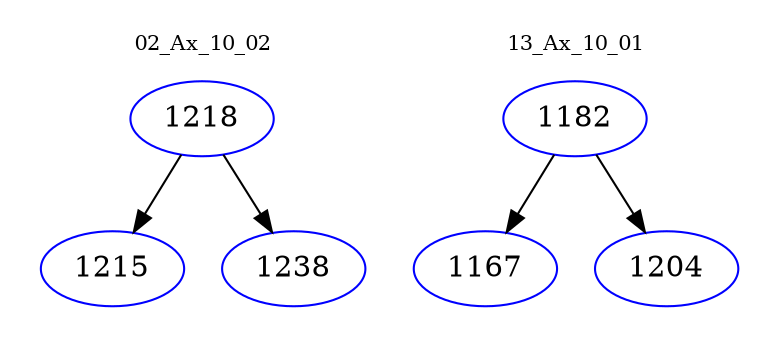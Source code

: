 digraph{
subgraph cluster_0 {
color = white
label = "02_Ax_10_02";
fontsize=10;
T0_1218 [label="1218", color="blue"]
T0_1218 -> T0_1215 [color="black"]
T0_1215 [label="1215", color="blue"]
T0_1218 -> T0_1238 [color="black"]
T0_1238 [label="1238", color="blue"]
}
subgraph cluster_1 {
color = white
label = "13_Ax_10_01";
fontsize=10;
T1_1182 [label="1182", color="blue"]
T1_1182 -> T1_1167 [color="black"]
T1_1167 [label="1167", color="blue"]
T1_1182 -> T1_1204 [color="black"]
T1_1204 [label="1204", color="blue"]
}
}
